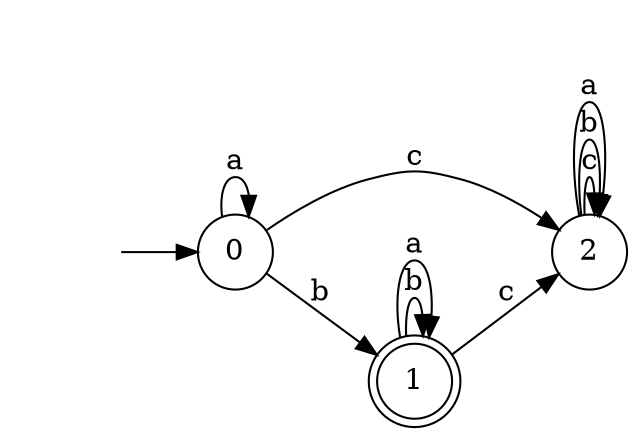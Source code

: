 digraph {
  rankdir=LR;
  0 [label="0", shape = circle];
  0 -> 2 [label="c"];
  0 -> 1 [label="b"];
  0 -> 0 [label="a"];
  1 [label="1", shape = doublecircle];
  1 -> 2 [label="c"];
  1 -> 1 [label="b"];
  1 -> 1 [label="a"];
  2 [label="2", shape = circle];
  2 -> 2 [label="c"];
  2 -> 2 [label="b"];
  2 -> 2 [label="a"];
  3 [label="", shape = plaintext];
  3 -> 0 [label=""];
}

